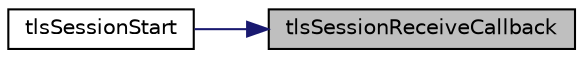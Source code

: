 digraph "tlsSessionReceiveCallback"
{
 // LATEX_PDF_SIZE
  edge [fontname="Helvetica",fontsize="10",labelfontname="Helvetica",labelfontsize="10"];
  node [fontname="Helvetica",fontsize="10",shape=record];
  rankdir="RL";
  Node1 [label="tlsSessionReceiveCallback",height=0.2,width=0.4,color="black", fillcolor="grey75", style="filled", fontcolor="black",tooltip=" "];
  Node1 -> Node2 [dir="back",color="midnightblue",fontsize="10",style="solid",fontname="Helvetica"];
  Node2 [label="tlsSessionStart",height=0.2,width=0.4,color="black", fillcolor="white", style="filled",URL="$Tls__mbedtls_8c.html#af3ffd0234e13d548e6e11230d4bd57b9",tooltip=" "];
}

